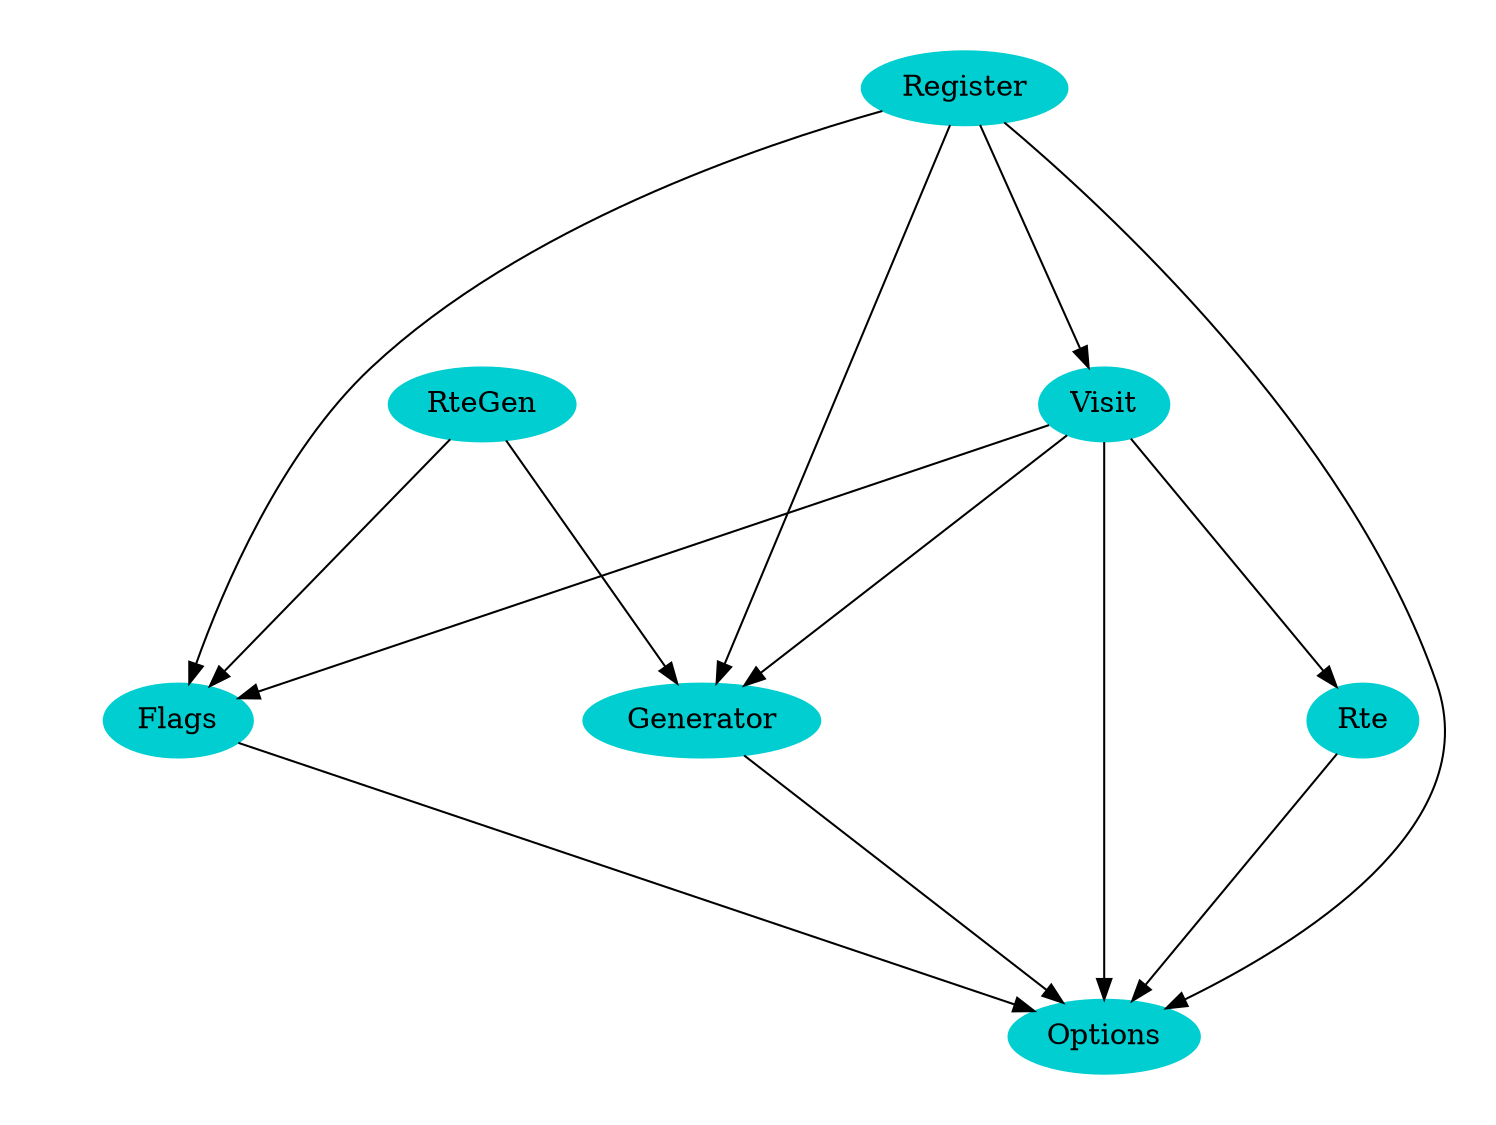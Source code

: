 digraph "Plugin architecture (rte)" { node [href="\N.html"];
  size="10,7.5";
  ratio="fill";
  
  fontsize="12pt";
  rankdir = TB ;
"RteGen" [style=filled, color=darkturquoise];
"RteGen" -> "Generator";
"RteGen" -> "Flags";
"Options" [style=filled, color=darkturquoise];
"Generator" [style=filled, color=darkturquoise];
"Generator" -> "Options";
"Rte" [style=filled, color=darkturquoise];
"Rte" -> "Options";
"Flags" [style=filled, color=darkturquoise];
"Flags" -> "Options";
"Visit" [style=filled, color=darkturquoise];
"Visit" -> "Generator";
"Visit" -> "Options";
"Visit" -> "Rte";
"Visit" -> "Flags";
"Register" [style=filled, color=darkturquoise];
"Register" -> "Visit";
"Register" -> "Options";
"Register" -> "Generator";
"Register" -> "Flags";
}
